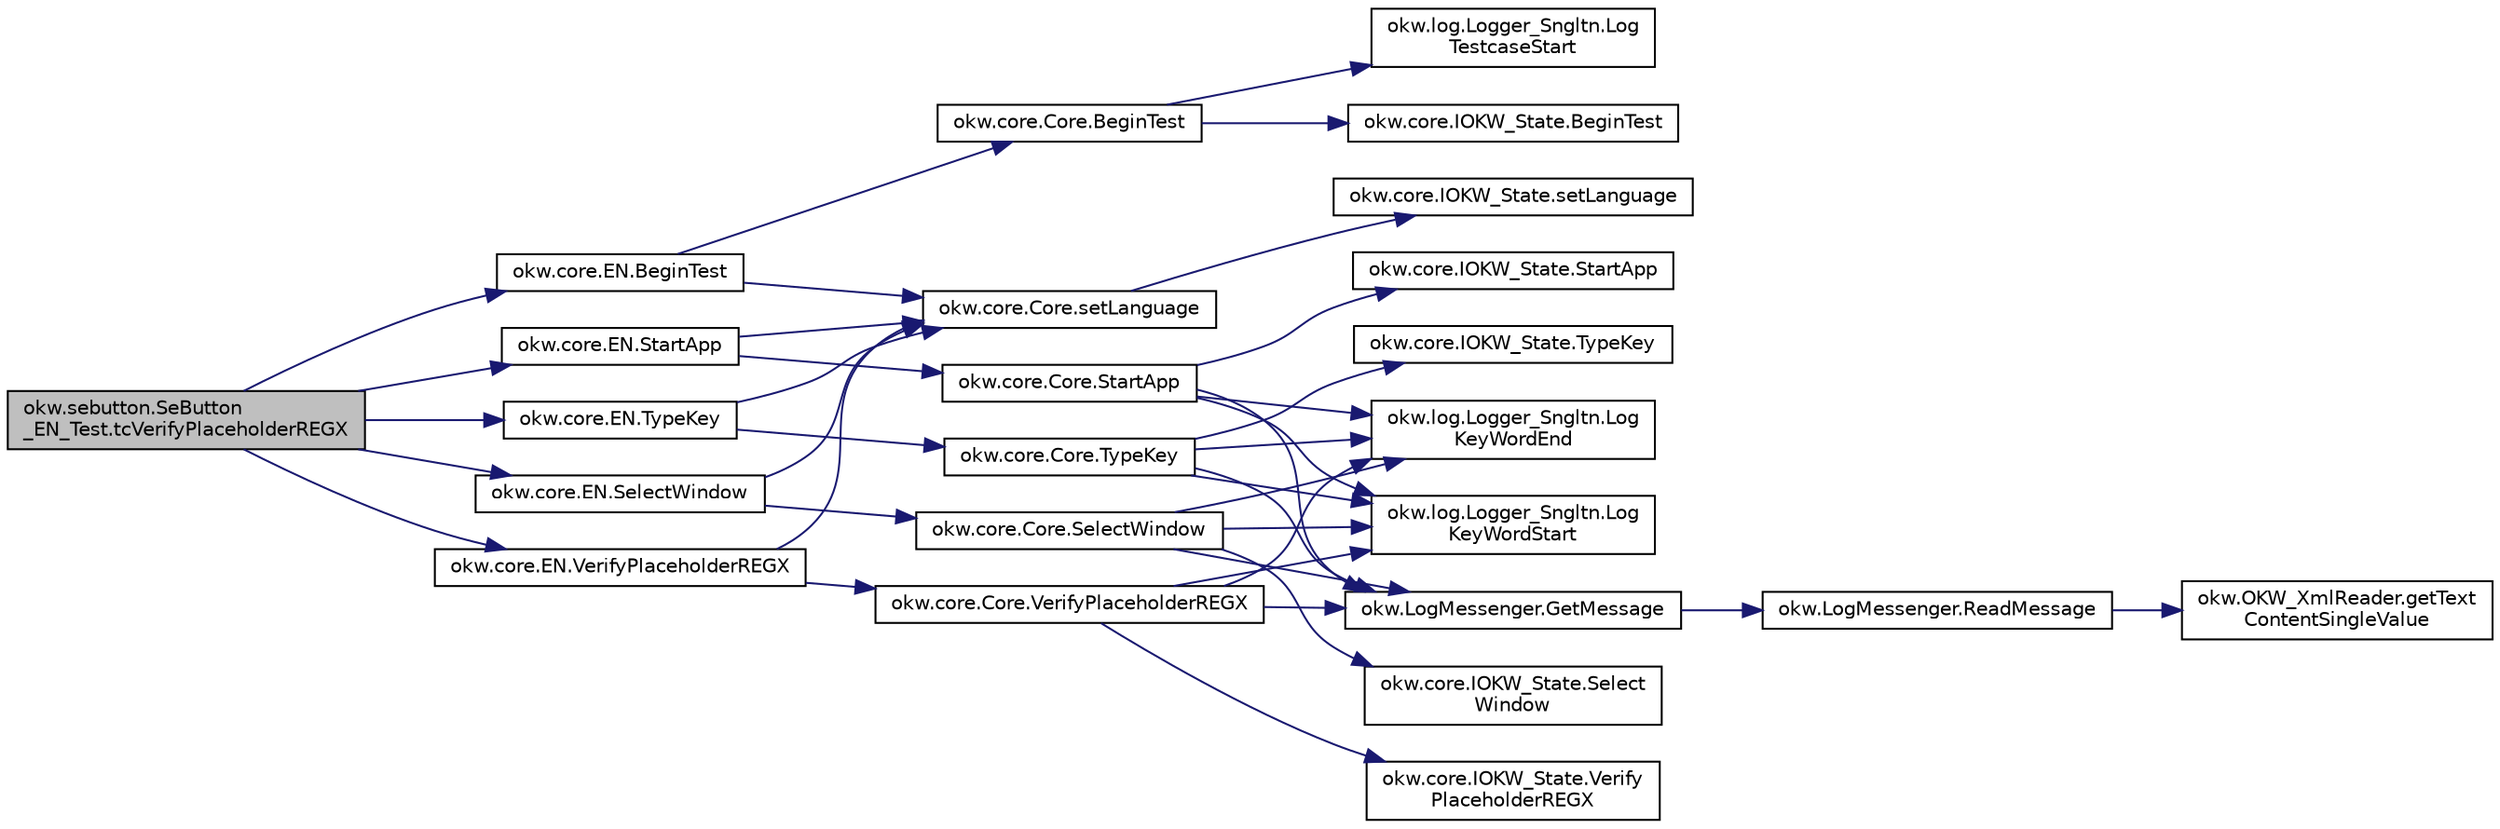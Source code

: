 digraph "okw.sebutton.SeButton_EN_Test.tcVerifyPlaceholderREGX"
{
 // INTERACTIVE_SVG=YES
 // LATEX_PDF_SIZE
  edge [fontname="Helvetica",fontsize="10",labelfontname="Helvetica",labelfontsize="10"];
  node [fontname="Helvetica",fontsize="10",shape=record];
  rankdir="LR";
  Node1087 [label="okw.sebutton.SeButton\l_EN_Test.tcVerifyPlaceholderREGX",height=0.2,width=0.4,color="black", fillcolor="grey75", style="filled", fontcolor="black",tooltip="Schlüsselwortes VerifyPlaceholderREGX für SeButton sollte OKWFrameObjectMethodNotImplemented auslösen..."];
  Node1087 -> Node1088 [color="midnightblue",fontsize="10",style="solid",fontname="Helvetica"];
  Node1088 [label="okw.core.EN.BeginTest",height=0.2,width=0.4,color="black", fillcolor="white", style="filled",URL="$classokw_1_1core_1_1_e_n.html#aef613b0a3e6bb8a9623984db145cae69",tooltip="Markiert den Anfang eines neuen Testfalls."];
  Node1088 -> Node1089 [color="midnightblue",fontsize="10",style="solid",fontname="Helvetica"];
  Node1089 [label="okw.core.Core.setLanguage",height=0.2,width=0.4,color="black", fillcolor="white", style="filled",URL="$classokw_1_1core_1_1_core.html#ab4e0f723d27cb11c944ec4c82c426100",tooltip="Setzt die Sprache auf den gegebenen wert Language."];
  Node1089 -> Node1090 [color="midnightblue",fontsize="10",style="solid",fontname="Helvetica"];
  Node1090 [label="okw.core.IOKW_State.setLanguage",height=0.2,width=0.4,color="black", fillcolor="white", style="filled",URL="$interfaceokw_1_1core_1_1_i_o_k_w___state.html#a866baa0bde08a47418f54d63bdb56097",tooltip="Interne Methode zum setzen der Sprache für die sprachabhängigen Ausgaben der Dokumentation (Log)."];
  Node1088 -> Node1091 [color="midnightblue",fontsize="10",style="solid",fontname="Helvetica"];
  Node1091 [label="okw.core.Core.BeginTest",height=0.2,width=0.4,color="black", fillcolor="white", style="filled",URL="$classokw_1_1core_1_1_core.html#acfefe92468c9eb9e951846372726c4d8",tooltip="Markiert den Anfang eines neuen Testfalls."];
  Node1091 -> Node1092 [color="midnightblue",fontsize="10",style="solid",fontname="Helvetica"];
  Node1092 [label="okw.log.Logger_Sngltn.Log\lTestcaseStart",height=0.2,width=0.4,color="black", fillcolor="white", style="filled",URL="$classokw_1_1log_1_1_logger___sngltn.html#a60f4ad59db847ae61df928f9920f3deb",tooltip="Ausgabe des Testfalls."];
  Node1091 -> Node1093 [color="midnightblue",fontsize="10",style="solid",fontname="Helvetica"];
  Node1093 [label="okw.core.IOKW_State.BeginTest",height=0.2,width=0.4,color="black", fillcolor="white", style="filled",URL="$interfaceokw_1_1core_1_1_i_o_k_w___state.html#ae5480ddb1fc37eade5d899d335bc4b13",tooltip="Markiert den Anfang eines neuen Testfalls."];
  Node1087 -> Node1094 [color="midnightblue",fontsize="10",style="solid",fontname="Helvetica"];
  Node1094 [label="okw.core.EN.StartApp",height=0.2,width=0.4,color="black", fillcolor="white", style="filled",URL="$classokw_1_1core_1_1_e_n.html#aaa7465ee7f135c724668d8b22dc2219f",tooltip="Startet die gegebene Anwendung."];
  Node1094 -> Node1089 [color="midnightblue",fontsize="10",style="solid",fontname="Helvetica"];
  Node1094 -> Node1095 [color="midnightblue",fontsize="10",style="solid",fontname="Helvetica"];
  Node1095 [label="okw.core.Core.StartApp",height=0.2,width=0.4,color="black", fillcolor="white", style="filled",URL="$classokw_1_1core_1_1_core.html#ac20a22275b6aea1c4e551dce1fd0c1e9",tooltip="Startet die gegebene Anwendung."];
  Node1095 -> Node1096 [color="midnightblue",fontsize="10",style="solid",fontname="Helvetica"];
  Node1096 [label="okw.log.Logger_Sngltn.Log\lKeyWordStart",height=0.2,width=0.4,color="black", fillcolor="white", style="filled",URL="$classokw_1_1log_1_1_logger___sngltn.html#a70ec25e200e00ecefc544e8fd371d2ef",tooltip="Ausgabe eines Schlüsselwortes."];
  Node1095 -> Node1097 [color="midnightblue",fontsize="10",style="solid",fontname="Helvetica"];
  Node1097 [label="okw.LogMessenger.GetMessage",height=0.2,width=0.4,color="black", fillcolor="white", style="filled",URL="$classokw_1_1_log_messenger.html#af225d1f037d47b3b085175c09d78bdd2",tooltip="Holt die Log-Meldung für MethodeNmae/Textkey ohne weitere Parameter."];
  Node1097 -> Node1098 [color="midnightblue",fontsize="10",style="solid",fontname="Helvetica"];
  Node1098 [label="okw.LogMessenger.ReadMessage",height=0.2,width=0.4,color="black", fillcolor="white", style="filled",URL="$classokw_1_1_log_messenger.html#a530cd6ab82ec82a04206a2e976ec06e3",tooltip="Interne Kernfunktion holt die Log-Meldung mit Platzhaltern aus der XML-Datei."];
  Node1098 -> Node1099 [color="midnightblue",fontsize="10",style="solid",fontname="Helvetica"];
  Node1099 [label="okw.OKW_XmlReader.getText\lContentSingleValue",height=0.2,width=0.4,color="black", fillcolor="white", style="filled",URL="$classokw_1_1_o_k_w___xml_reader.html#ab920b5335a2e1429c14cc5f8e79f39eb",tooltip="Lies den TextContent eines Tag."];
  Node1095 -> Node1100 [color="midnightblue",fontsize="10",style="solid",fontname="Helvetica"];
  Node1100 [label="okw.core.IOKW_State.StartApp",height=0.2,width=0.4,color="black", fillcolor="white", style="filled",URL="$interfaceokw_1_1core_1_1_i_o_k_w___state.html#a0ec9b7c60041061f1b01d85b703a27a8",tooltip="Startet die gegebene Anwendung."];
  Node1095 -> Node1101 [color="midnightblue",fontsize="10",style="solid",fontname="Helvetica"];
  Node1101 [label="okw.log.Logger_Sngltn.Log\lKeyWordEnd",height=0.2,width=0.4,color="black", fillcolor="white", style="filled",URL="$classokw_1_1log_1_1_logger___sngltn.html#aa7d2da98631d21644da70c187f03155e",tooltip="LogKeyWordEnd:"];
  Node1087 -> Node1102 [color="midnightblue",fontsize="10",style="solid",fontname="Helvetica"];
  Node1102 [label="okw.core.EN.TypeKey",height=0.2,width=0.4,color="black", fillcolor="white", style="filled",URL="$classokw_1_1core_1_1_e_n.html#ae24d951e607b9b82af4f3b80e71285b9",tooltip="Tastatureingaben von Daten in das aktive Fensterobjekt."];
  Node1102 -> Node1089 [color="midnightblue",fontsize="10",style="solid",fontname="Helvetica"];
  Node1102 -> Node1103 [color="midnightblue",fontsize="10",style="solid",fontname="Helvetica"];
  Node1103 [label="okw.core.Core.TypeKey",height=0.2,width=0.4,color="black", fillcolor="white", style="filled",URL="$classokw_1_1core_1_1_core.html#ad09bf3a237b88913dbe9ebc228db1cf3",tooltip="Tastatureingaben von Daten in das aktive Fensterobjekt."];
  Node1103 -> Node1096 [color="midnightblue",fontsize="10",style="solid",fontname="Helvetica"];
  Node1103 -> Node1097 [color="midnightblue",fontsize="10",style="solid",fontname="Helvetica"];
  Node1103 -> Node1104 [color="midnightblue",fontsize="10",style="solid",fontname="Helvetica"];
  Node1104 [label="okw.core.IOKW_State.TypeKey",height=0.2,width=0.4,color="black", fillcolor="white", style="filled",URL="$interfaceokw_1_1core_1_1_i_o_k_w___state.html#a0466b45ed636074a1b6cd52de6b5fdd6",tooltip="Tastatureingaben von Daten in das aktive Fensterobjekt."];
  Node1103 -> Node1101 [color="midnightblue",fontsize="10",style="solid",fontname="Helvetica"];
  Node1087 -> Node1105 [color="midnightblue",fontsize="10",style="solid",fontname="Helvetica"];
  Node1105 [label="okw.core.EN.SelectWindow",height=0.2,width=0.4,color="black", fillcolor="white", style="filled",URL="$classokw_1_1core_1_1_e_n.html#a2b61c2b39a9cfdbdfd25fe0e3d43785b",tooltip="Setzt den Kontext auf das gegebene Fenster."];
  Node1105 -> Node1089 [color="midnightblue",fontsize="10",style="solid",fontname="Helvetica"];
  Node1105 -> Node1106 [color="midnightblue",fontsize="10",style="solid",fontname="Helvetica"];
  Node1106 [label="okw.core.Core.SelectWindow",height=0.2,width=0.4,color="black", fillcolor="white", style="filled",URL="$classokw_1_1core_1_1_core.html#a6a68660eb5e34965522896e2a5c48314",tooltip="Setzt den Kontext auf das gegebene Fenster."];
  Node1106 -> Node1096 [color="midnightblue",fontsize="10",style="solid",fontname="Helvetica"];
  Node1106 -> Node1097 [color="midnightblue",fontsize="10",style="solid",fontname="Helvetica"];
  Node1106 -> Node1107 [color="midnightblue",fontsize="10",style="solid",fontname="Helvetica"];
  Node1107 [label="okw.core.IOKW_State.Select\lWindow",height=0.2,width=0.4,color="black", fillcolor="white", style="filled",URL="$interfaceokw_1_1core_1_1_i_o_k_w___state.html#ad4fc9610ed5b1176590a45b55e6ac7f0",tooltip="Setzt den Kontext auf das gegebene Fenster."];
  Node1106 -> Node1101 [color="midnightblue",fontsize="10",style="solid",fontname="Helvetica"];
  Node1087 -> Node1108 [color="midnightblue",fontsize="10",style="solid",fontname="Helvetica"];
  Node1108 [label="okw.core.EN.VerifyPlaceholderREGX",height=0.2,width=0.4,color="black", fillcolor="white", style="filled",URL="$classokw_1_1core_1_1_e_n.html#a342f69853159862ed7e9097143bb1f98",tooltip="Überprüft den Platzhalter des Objektes."];
  Node1108 -> Node1089 [color="midnightblue",fontsize="10",style="solid",fontname="Helvetica"];
  Node1108 -> Node1109 [color="midnightblue",fontsize="10",style="solid",fontname="Helvetica"];
  Node1109 [label="okw.core.Core.VerifyPlaceholderREGX",height=0.2,width=0.4,color="black", fillcolor="white", style="filled",URL="$classokw_1_1core_1_1_core.html#af3b789ccec9b017dcee68757496385a4",tooltip="Überprüft den Platzhalter des Objektes."];
  Node1109 -> Node1096 [color="midnightblue",fontsize="10",style="solid",fontname="Helvetica"];
  Node1109 -> Node1097 [color="midnightblue",fontsize="10",style="solid",fontname="Helvetica"];
  Node1109 -> Node1110 [color="midnightblue",fontsize="10",style="solid",fontname="Helvetica"];
  Node1110 [label="okw.core.IOKW_State.Verify\lPlaceholderREGX",height=0.2,width=0.4,color="black", fillcolor="white", style="filled",URL="$interfaceokw_1_1core_1_1_i_o_k_w___state.html#a15ddba3c9c71e79a7438590b958dfe0a",tooltip="Überprüft den Platzhalter des Objektes."];
  Node1109 -> Node1101 [color="midnightblue",fontsize="10",style="solid",fontname="Helvetica"];
}
